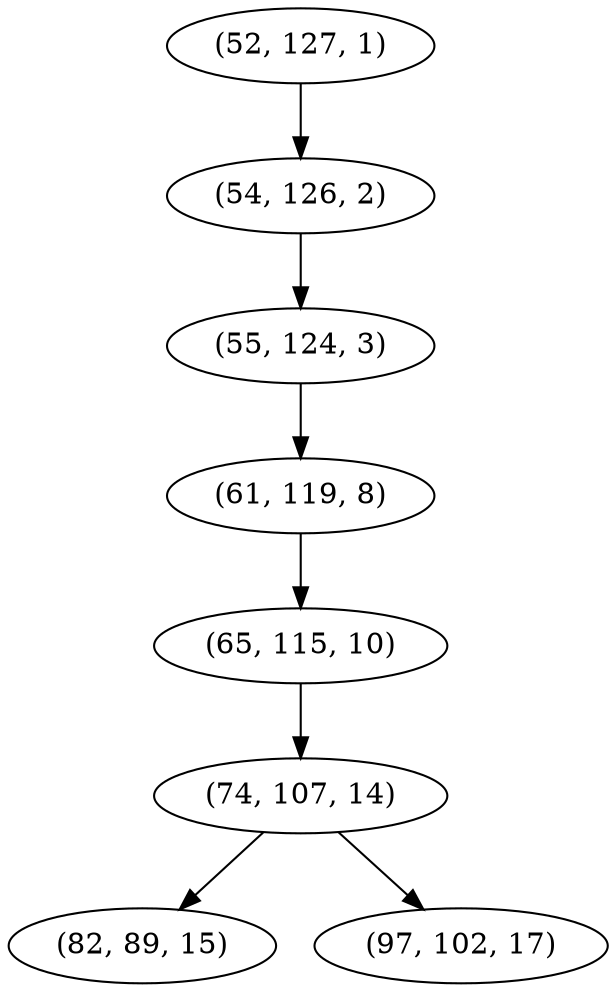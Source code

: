 digraph tree {
    "(52, 127, 1)";
    "(54, 126, 2)";
    "(55, 124, 3)";
    "(61, 119, 8)";
    "(65, 115, 10)";
    "(74, 107, 14)";
    "(82, 89, 15)";
    "(97, 102, 17)";
    "(52, 127, 1)" -> "(54, 126, 2)";
    "(54, 126, 2)" -> "(55, 124, 3)";
    "(55, 124, 3)" -> "(61, 119, 8)";
    "(61, 119, 8)" -> "(65, 115, 10)";
    "(65, 115, 10)" -> "(74, 107, 14)";
    "(74, 107, 14)" -> "(82, 89, 15)";
    "(74, 107, 14)" -> "(97, 102, 17)";
}
